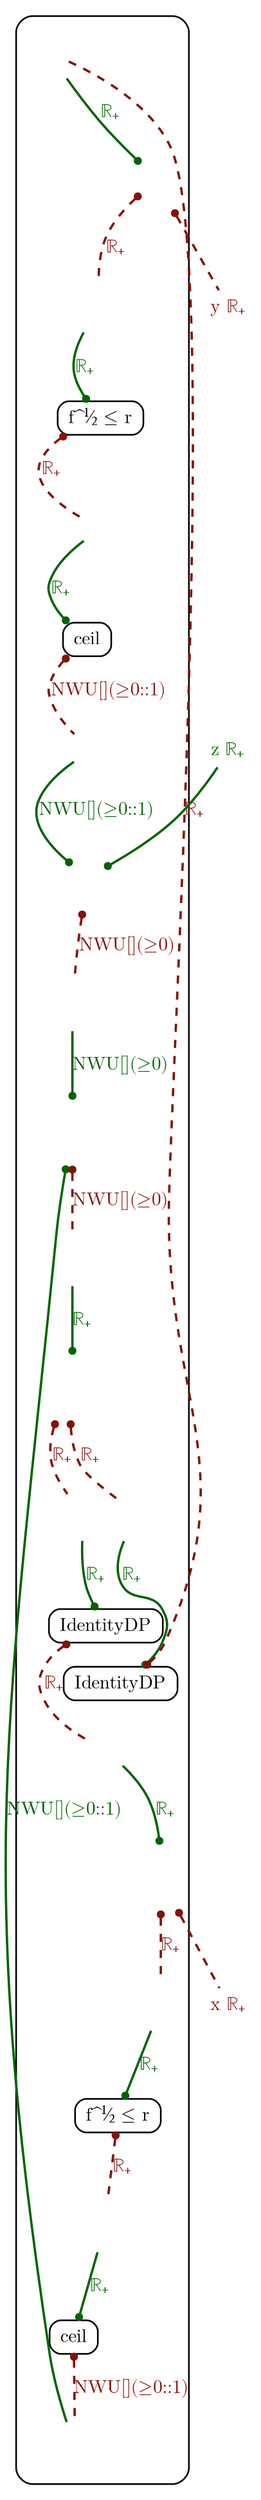 digraph G { 

                graph [fontname = "STIX Two Math"];
                 node [fontname = "STIX Two Math"];
                 edge [fontname = "STIX Two Math"];
                rankdir=TB;    nodesep=0;    esep=0;
   subgraph cluster1 {
      fontsize="14";
      width="0.35000000000000003";
      height="0.35000000000000003";
      penwidth="1.2249999999999999";
      shape="box";
      style="rounded";
      label="";
      node24 [fontsize="14",width="0.35000000000000003",height="0.525",penwidth="1.2249999999999999",shape="plaintext",image="/var/folders/b5/zw3xjcw55gb5bx_v21ybjl4w0000gn/T/mcdp_tmp_dir-andreacensi/resized/150/tmpy_dpod4m.png",imagescale="true",fixedsize="true",label=""];
   
      node23 [fontsize="14",width="0.35000000000000003",height="0.525",penwidth="1.2249999999999999",shape="plaintext",image="/var/folders/b5/zw3xjcw55gb5bx_v21ybjl4w0000gn/T/mcdp_tmp_dir-andreacensi/resized/150/tmpy_dpod4m.png",imagescale="true",fixedsize="true",label=""];
   
      node22 [fontsize="14",width="0.35000000000000003",height="0.525",penwidth="1.2249999999999999",shape="plaintext",image="/var/folders/b5/zw3xjcw55gb5bx_v21ybjl4w0000gn/T/mcdp_tmp_dir-andreacensi/resized/150/tmpy_dpod4m.png",imagescale="true",fixedsize="true",label=""];
   
      node21 [fontsize="14",width="0.35000000000000003",height="0.525",penwidth="1.2249999999999999",shape="plaintext",image="/var/folders/b5/zw3xjcw55gb5bx_v21ybjl4w0000gn/T/mcdp_tmp_dir-andreacensi/resized/150/tmpy_dpod4m.png",imagescale="true",fixedsize="true",label=""];
   
      node20 [fontsize="14",width="0.35000000000000003",height="0.525",penwidth="1.2249999999999999",shape="plaintext",image="/var/folders/b5/zw3xjcw55gb5bx_v21ybjl4w0000gn/T/mcdp_tmp_dir-andreacensi/resized/150/tmpy_dpod4m.png",imagescale="true",fixedsize="true",label=""];
   
      node19 [fontsize="14",width="0.35000000000000003",height="0.525",penwidth="1.2249999999999999",shape="plaintext",image="/var/folders/b5/zw3xjcw55gb5bx_v21ybjl4w0000gn/T/mcdp_tmp_dir-andreacensi/resized/150/tmpy_dpod4m.png",imagescale="true",fixedsize="true",label=""];
   
      node18 [fontsize="14",width="0.35000000000000003",height="0.525",penwidth="1.2249999999999999",shape="plaintext",image="/var/folders/b5/zw3xjcw55gb5bx_v21ybjl4w0000gn/T/mcdp_tmp_dir-andreacensi/resized/150/tmpy_dpod4m.png",imagescale="true",fixedsize="true",label=""];
   
      node17 [fontsize="14",width="0.35000000000000003",height="0.525",penwidth="1.2249999999999999",shape="plaintext",image="/var/folders/b5/zw3xjcw55gb5bx_v21ybjl4w0000gn/T/mcdp_tmp_dir-andreacensi/resized/150/tmpy_dpod4m.png",imagescale="true",fixedsize="true",label=""];
   
      node16 [fontsize="14",width="0.35000000000000003",height="0.525",penwidth="1.2249999999999999",shape="plaintext",image="/var/folders/b5/zw3xjcw55gb5bx_v21ybjl4w0000gn/T/mcdp_tmp_dir-andreacensi/resized/150/tmpy_dpod4m.png",imagescale="true",fixedsize="true",label=""];
   
      node15 [fontsize="14",width="0.35000000000000003",height="0.525",penwidth="1.2249999999999999",shape="plaintext",image="/var/folders/b5/zw3xjcw55gb5bx_v21ybjl4w0000gn/T/mcdp_tmp_dir-andreacensi/resized/150/tmpy_dpod4m.png",imagescale="true",fixedsize="true",label=""];
   
      node14 [fontsize="14",width="0.35000000000000003",height="0.525",penwidth="1.2249999999999999",shape="plaintext",image="/var/folders/b5/zw3xjcw55gb5bx_v21ybjl4w0000gn/T/mcdp_tmp_dir-andreacensi/resized/150/tmpy_dpod4m.png",imagescale="true",fixedsize="true",label=""];
   
      node13 [fontsize="14",width="0.35000000000000003",height="0.525",penwidth="1.2249999999999999",shape="plaintext",image="/var/folders/b5/zw3xjcw55gb5bx_v21ybjl4w0000gn/T/mcdp_tmp_dir-andreacensi/resized/150/tmpy_dpod4m.png",imagescale="true",fixedsize="true",label=""];
   
      node12 [fontsize="14",width="0.35000000000000003",height="0.35000000000000003",penwidth="1.2249999999999999",shape="box",style="rounded",label="IdentityDP"];
   
      node11 [fontsize="14",width="0.35000000000000003",height="0.35000000000000003",penwidth="1.2249999999999999",shape="box",style="rounded",label="IdentityDP"];
   
      node10 [fontsize="14",width="0.35000000000000003",height="0.7000000000000001",penwidth="1.2249999999999999",image="/var/folders/b5/zw3xjcw55gb5bx_v21ybjl4w0000gn/T/mcdp_tmp_dir-andreacensi/resized/150/tmp_d9t93id.png",imagescale="true",fixedsize="true",shape="none",label=""];
   
      node9 [fontsize="14",width="0.35000000000000003",height="0.7000000000000001",penwidth="1.2249999999999999",image="/var/folders/b5/zw3xjcw55gb5bx_v21ybjl4w0000gn/T/mcdp_tmp_dir-andreacensi/resized/150/tmp0cwaqdck.png",imagescale="true",fixedsize="true",shape="none",label=""];
   
      node8 [fontsize="14",width="0.35000000000000003",height="0.7000000000000001",penwidth="1.2249999999999999",image="/var/folders/b5/zw3xjcw55gb5bx_v21ybjl4w0000gn/T/mcdp_tmp_dir-andreacensi/resized/150/tmpd_qyid6h.png",imagescale="true",fixedsize="true",shape="none",label=""];
   
      node7 [fontsize="14",width="0.35000000000000003",height="0.7000000000000001",penwidth="1.2249999999999999",image="/var/folders/b5/zw3xjcw55gb5bx_v21ybjl4w0000gn/T/mcdp_tmp_dir-andreacensi/resized/150/tmp3o80pd2t.png",imagescale="true",fixedsize="true",shape="none",label=""];
   
      node6 [fontsize="14",width="0.35000000000000003",height="0.7000000000000001",penwidth="1.2249999999999999",image="/var/folders/b5/zw3xjcw55gb5bx_v21ybjl4w0000gn/T/mcdp_tmp_dir-andreacensi/resized/150/tmpxah76cdi.png",imagescale="true",fixedsize="true",shape="none",label=""];
   
      node5 [fontsize="14",width="0.35000000000000003",height="0.35000000000000003",penwidth="1.2249999999999999",shape="box",style="rounded",label="f^½ ≤ r"];
   
      node4 [fontsize="14",width="0.35000000000000003",height="0.35000000000000003",penwidth="1.2249999999999999",shape="box",style="rounded",label="f^½ ≤ r"];
   
      node3 [fontsize="14",width="0.35000000000000003",height="0.35000000000000003",penwidth="1.2249999999999999",shape="box",style="rounded",label="ceil"];
   
      node2 [fontsize="14",width="0.35000000000000003",height="0.35000000000000003",penwidth="1.2249999999999999",shape="box",style="rounded",label="ceil"];
   
   }

   node25 [fontsize="14",width="0.35000000000000003",height="0.35000000000000003",penwidth="1.2249999999999999",shape="none",label="z ℝ₊",fontcolor="darkgreen"];

   node26 [fontsize="14",width="0.35000000000000003",height="0.35000000000000003",penwidth="1.2249999999999999",shape="none",label="x ℝ₊",fontcolor="#861109"];

   node27 [fontsize="14",width="0.35000000000000003",height="0.35000000000000003",penwidth="1.2249999999999999",shape="none",label="y ℝ₊",fontcolor="#861109"];

   node24->node8 [fontsize="14",penwidth="1.75",arrowsize="0.525",label="ℝ₊",weight="0.5",color="darkgreen",fontcolor="darkgreen",arrowhead="dot",arrowtail="none",dir="both"];
   node23->node7 [fontsize="14",penwidth="1.75",arrowsize="0.525",label="ℝ₊",weight="0.5",color="darkgreen",fontcolor="darkgreen",arrowhead="dot",arrowtail="none",dir="both"];
   node22->node6 [fontsize="14",penwidth="1.75",arrowsize="0.525",label="ℝ₊",color="darkgreen",fontcolor="darkgreen",arrowhead="dot",arrowtail="none",dir="both"];
   node21->node10 [fontsize="14",penwidth="1.75",arrowsize="0.525",label="NWU[](≥0)",color="darkgreen",fontcolor="darkgreen",arrowhead="dot",arrowtail="none",dir="both"];
   node20->node5 [fontsize="14",penwidth="1.75",arrowsize="0.525",label="ℝ₊",weight="0.5",color="darkgreen",fontcolor="darkgreen",arrowhead="dot",arrowtail="none",dir="both"];
   node19->node4 [fontsize="14",penwidth="1.75",arrowsize="0.525",label="ℝ₊",weight="0.5",color="darkgreen",fontcolor="darkgreen",arrowhead="dot",arrowtail="none",dir="both"];
   node18->node12 [fontsize="14",penwidth="1.75",arrowsize="0.525",label="ℝ₊",weight="0.5",color="darkgreen",fontcolor="darkgreen",arrowhead="dot",arrowtail="none",dir="both"];
   node17->node11 [fontsize="14",penwidth="1.75",arrowsize="0.525",label="ℝ₊",weight="0.5",color="darkgreen",fontcolor="darkgreen",arrowhead="dot",arrowtail="none",dir="both"];
   node16->node3 [fontsize="14",penwidth="1.75",arrowsize="0.525",label="ℝ₊",weight="0",color="darkgreen",fontcolor="darkgreen",arrowhead="dot",arrowtail="none",dir="both"];
   node15->node2 [fontsize="14",penwidth="1.75",arrowsize="0.525",label="ℝ₊",weight="0",color="darkgreen",fontcolor="darkgreen",arrowhead="dot",arrowtail="none",dir="both"];
   node14->node9 [fontsize="14",penwidth="1.75",arrowsize="0.525",label="NWU[](≥0::1)",weight="0.5",color="darkgreen",fontcolor="darkgreen",arrowhead="dot",arrowtail="none",dir="both"];
   node13->node10 [fontsize="14",penwidth="1.75",arrowsize="0.525",label="NWU[](≥0::1)",weight="0.5",color="darkgreen",fontcolor="darkgreen",arrowhead="dot",arrowtail="none",dir="both"];
   node12->node24 [fontsize="14",penwidth="1.75",arrowsize="0.525",label="ℝ₊",weight="0.5",fontcolor="#861109",color="#861109",arrowtail="dot",arrowhead="none",dir="both",style="dashed"];
   node11->node23 [fontsize="14",penwidth="1.75",arrowsize="0.525",label="ℝ₊",weight="0.5",fontcolor="#861109",color="#861109",arrowtail="dot",arrowhead="none",dir="both",style="dashed"];
   node10->node22 [fontsize="14",penwidth="1.75",arrowsize="0.525",label="NWU[](≥0)",fontcolor="#861109",color="#861109",arrowtail="dot",arrowhead="none",dir="both",style="dashed"];
   node9->node21 [fontsize="14",penwidth="1.75",arrowsize="0.525",label="NWU[](≥0)",fontcolor="#861109",color="#861109",arrowtail="dot",arrowhead="none",dir="both",style="dashed"];
   node8->node20 [fontsize="14",penwidth="1.75",arrowsize="0.525",label="ℝ₊",weight="0.5",fontcolor="#861109",color="#861109",arrowtail="dot",arrowhead="none",dir="both",style="dashed"];
   node8->node27 [fontsize="14",penwidth="1.75",arrowsize="0.525",fontcolor="#861109",color="#861109",arrowtail="dot",arrowhead="none",dir="both",style="dashed"];
   node7->node19 [fontsize="14",penwidth="1.75",arrowsize="0.525",label="ℝ₊",weight="0.5",fontcolor="#861109",color="#861109",arrowtail="dot",arrowhead="none",dir="both",style="dashed"];
   node7->node26 [fontsize="14",penwidth="1.75",arrowsize="0.525",fontcolor="#861109",color="#861109",arrowtail="dot",arrowhead="none",dir="both",style="dashed"];
   node6->node17 [fontsize="14",penwidth="1.75",arrowsize="0.525",label="ℝ₊",weight="0.5",fontcolor="#861109",color="#861109",arrowtail="dot",arrowhead="none",dir="both",style="dashed"];
   node6->node18 [fontsize="14",penwidth="1.75",arrowsize="0.525",label="ℝ₊",weight="0.5",fontcolor="#861109",color="#861109",arrowtail="dot",arrowhead="none",dir="both",style="dashed"];
   node5->node16 [fontsize="14",penwidth="1.75",arrowsize="0.525",label="ℝ₊",weight="0",fontcolor="#861109",color="#861109",arrowtail="dot",arrowhead="none",dir="both",style="dashed"];
   node4->node15 [fontsize="14",penwidth="1.75",arrowsize="0.525",label="ℝ₊",weight="0",fontcolor="#861109",color="#861109",arrowtail="dot",arrowhead="none",dir="both",style="dashed"];
   node3->node14 [fontsize="14",penwidth="1.75",arrowsize="0.525",label="NWU[](≥0::1)",weight="0.5",fontcolor="#861109",color="#861109",arrowtail="dot",arrowhead="none",dir="both",style="dashed"];
   node2->node13 [fontsize="14",penwidth="1.75",arrowsize="0.525",label="NWU[](≥0::1)",weight="0.5",fontcolor="#861109",color="#861109",arrowtail="dot",arrowhead="none",dir="both",style="dashed"];
   node25->node9 [fontsize="14",penwidth="1.75",arrowsize="0.525",color="darkgreen",fontcolor="darkgreen",arrowhead="dot",arrowtail="none",dir="both"];
}